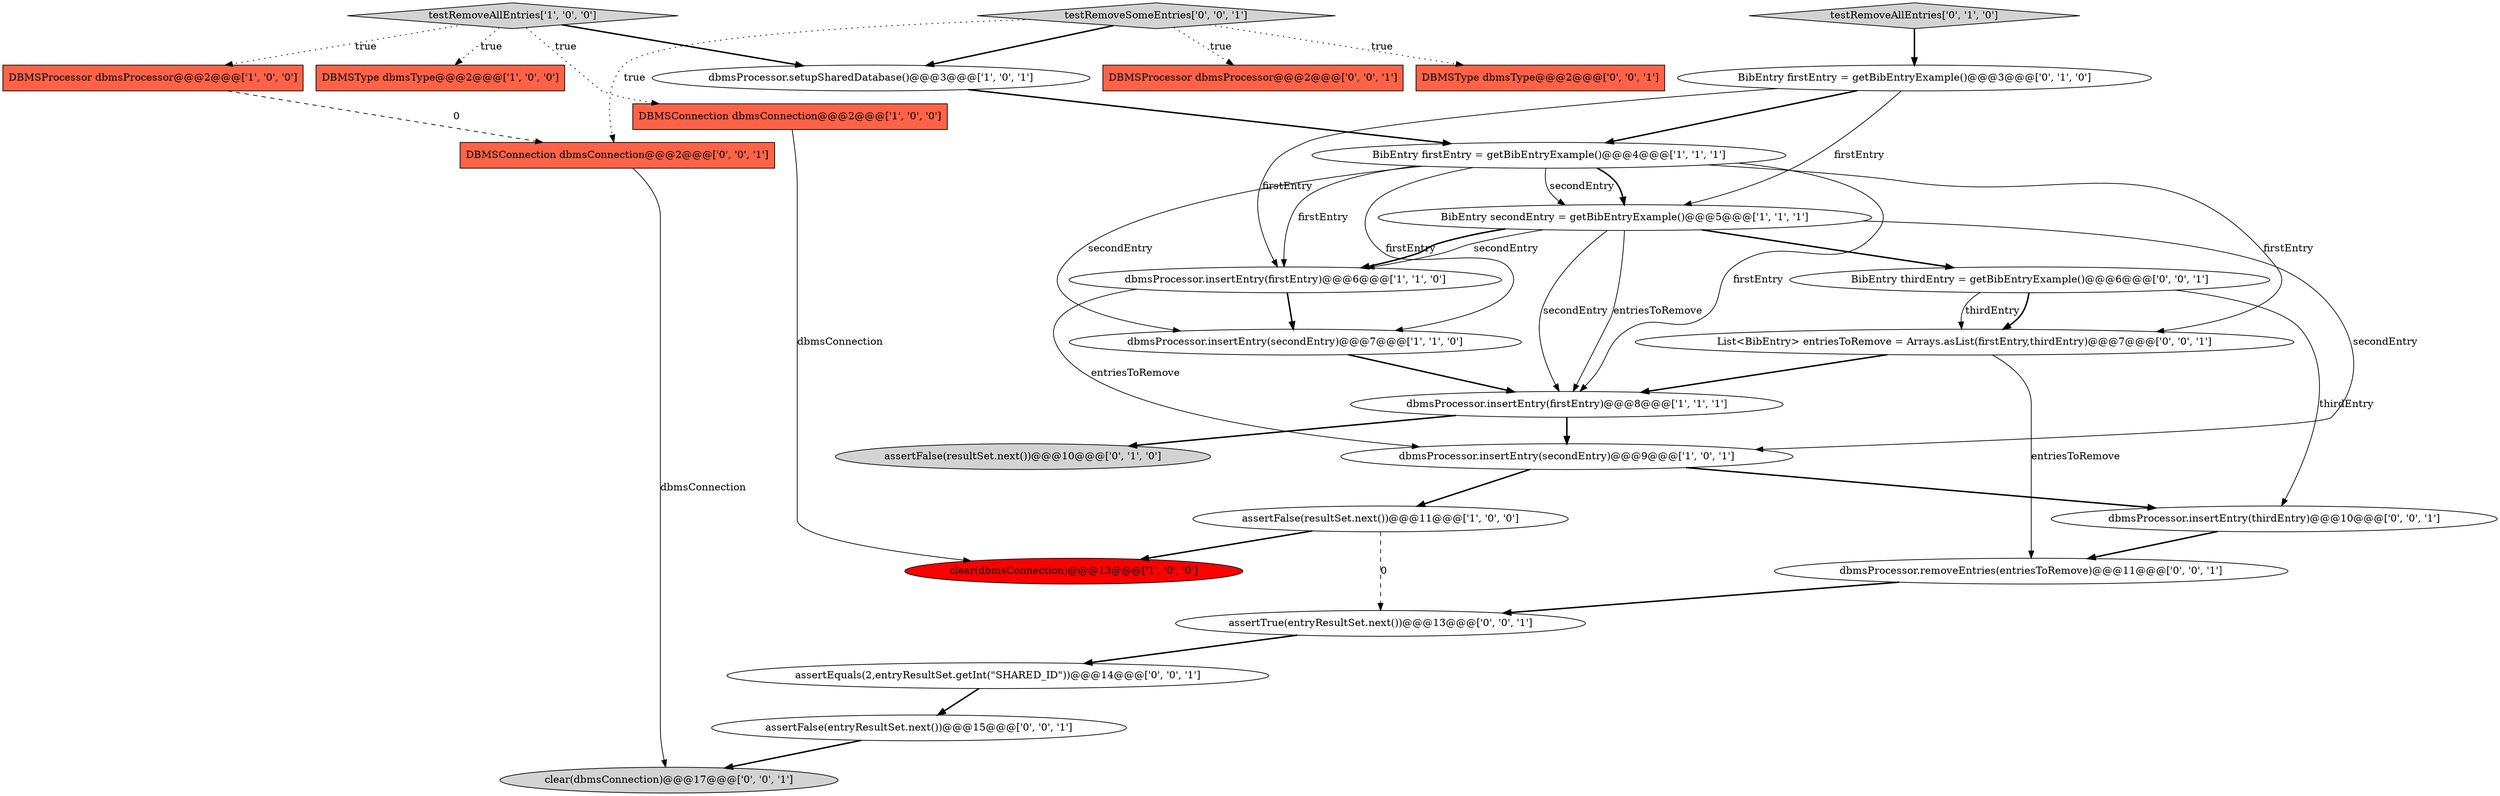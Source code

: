 digraph {
9 [style = filled, label = "dbmsProcessor.insertEntry(secondEntry)@@@7@@@['1', '1', '0']", fillcolor = white, shape = ellipse image = "AAA0AAABBB1BBB"];
23 [style = filled, label = "DBMSProcessor dbmsProcessor@@@2@@@['0', '0', '1']", fillcolor = tomato, shape = box image = "AAA0AAABBB3BBB"];
2 [style = filled, label = "BibEntry firstEntry = getBibEntryExample()@@@4@@@['1', '1', '1']", fillcolor = white, shape = ellipse image = "AAA0AAABBB1BBB"];
14 [style = filled, label = "assertFalse(resultSet.next())@@@10@@@['0', '1', '0']", fillcolor = lightgray, shape = ellipse image = "AAA0AAABBB2BBB"];
18 [style = filled, label = "DBMSType dbmsType@@@2@@@['0', '0', '1']", fillcolor = tomato, shape = box image = "AAA0AAABBB3BBB"];
12 [style = filled, label = "dbmsProcessor.setupSharedDatabase()@@@3@@@['1', '0', '1']", fillcolor = white, shape = ellipse image = "AAA0AAABBB1BBB"];
4 [style = filled, label = "testRemoveAllEntries['1', '0', '0']", fillcolor = lightgray, shape = diamond image = "AAA0AAABBB1BBB"];
0 [style = filled, label = "DBMSConnection dbmsConnection@@@2@@@['1', '0', '0']", fillcolor = tomato, shape = box image = "AAA0AAABBB1BBB"];
22 [style = filled, label = "clear(dbmsConnection)@@@17@@@['0', '0', '1']", fillcolor = lightgray, shape = ellipse image = "AAA0AAABBB3BBB"];
7 [style = filled, label = "DBMSProcessor dbmsProcessor@@@2@@@['1', '0', '0']", fillcolor = tomato, shape = box image = "AAA1AAABBB1BBB"];
24 [style = filled, label = "testRemoveSomeEntries['0', '0', '1']", fillcolor = lightgray, shape = diamond image = "AAA0AAABBB3BBB"];
11 [style = filled, label = "dbmsProcessor.insertEntry(firstEntry)@@@6@@@['1', '1', '0']", fillcolor = white, shape = ellipse image = "AAA0AAABBB1BBB"];
13 [style = filled, label = "BibEntry firstEntry = getBibEntryExample()@@@3@@@['0', '1', '0']", fillcolor = white, shape = ellipse image = "AAA0AAABBB2BBB"];
16 [style = filled, label = "assertTrue(entryResultSet.next())@@@13@@@['0', '0', '1']", fillcolor = white, shape = ellipse image = "AAA0AAABBB3BBB"];
10 [style = filled, label = "assertFalse(resultSet.next())@@@11@@@['1', '0', '0']", fillcolor = white, shape = ellipse image = "AAA0AAABBB1BBB"];
6 [style = filled, label = "dbmsProcessor.insertEntry(secondEntry)@@@9@@@['1', '0', '1']", fillcolor = white, shape = ellipse image = "AAA0AAABBB1BBB"];
19 [style = filled, label = "dbmsProcessor.insertEntry(thirdEntry)@@@10@@@['0', '0', '1']", fillcolor = white, shape = ellipse image = "AAA0AAABBB3BBB"];
21 [style = filled, label = "List<BibEntry> entriesToRemove = Arrays.asList(firstEntry,thirdEntry)@@@7@@@['0', '0', '1']", fillcolor = white, shape = ellipse image = "AAA0AAABBB3BBB"];
1 [style = filled, label = "dbmsProcessor.insertEntry(firstEntry)@@@8@@@['1', '1', '1']", fillcolor = white, shape = ellipse image = "AAA0AAABBB1BBB"];
17 [style = filled, label = "assertEquals(2,entryResultSet.getInt(\"SHARED_ID\"))@@@14@@@['0', '0', '1']", fillcolor = white, shape = ellipse image = "AAA0AAABBB3BBB"];
3 [style = filled, label = "clear(dbmsConnection)@@@13@@@['1', '0', '0']", fillcolor = red, shape = ellipse image = "AAA1AAABBB1BBB"];
8 [style = filled, label = "BibEntry secondEntry = getBibEntryExample()@@@5@@@['1', '1', '1']", fillcolor = white, shape = ellipse image = "AAA0AAABBB1BBB"];
20 [style = filled, label = "dbmsProcessor.removeEntries(entriesToRemove)@@@11@@@['0', '0', '1']", fillcolor = white, shape = ellipse image = "AAA0AAABBB3BBB"];
15 [style = filled, label = "testRemoveAllEntries['0', '1', '0']", fillcolor = lightgray, shape = diamond image = "AAA0AAABBB2BBB"];
26 [style = filled, label = "DBMSConnection dbmsConnection@@@2@@@['0', '0', '1']", fillcolor = tomato, shape = box image = "AAA0AAABBB3BBB"];
27 [style = filled, label = "assertFalse(entryResultSet.next())@@@15@@@['0', '0', '1']", fillcolor = white, shape = ellipse image = "AAA0AAABBB3BBB"];
5 [style = filled, label = "DBMSType dbmsType@@@2@@@['1', '0', '0']", fillcolor = tomato, shape = box image = "AAA0AAABBB1BBB"];
25 [style = filled, label = "BibEntry thirdEntry = getBibEntryExample()@@@6@@@['0', '0', '1']", fillcolor = white, shape = ellipse image = "AAA0AAABBB3BBB"];
25->19 [style = solid, label="thirdEntry"];
4->5 [style = dotted, label="true"];
24->12 [style = bold, label=""];
15->13 [style = bold, label=""];
2->8 [style = solid, label="secondEntry"];
13->11 [style = solid, label="firstEntry"];
19->20 [style = bold, label=""];
4->0 [style = dotted, label="true"];
25->21 [style = solid, label="thirdEntry"];
4->7 [style = dotted, label="true"];
2->9 [style = solid, label="firstEntry"];
10->3 [style = bold, label=""];
6->19 [style = bold, label=""];
16->17 [style = bold, label=""];
2->9 [style = solid, label="secondEntry"];
0->3 [style = solid, label="dbmsConnection"];
11->9 [style = bold, label=""];
27->22 [style = bold, label=""];
11->6 [style = solid, label="entriesToRemove"];
8->6 [style = solid, label="secondEntry"];
8->1 [style = solid, label="entriesToRemove"];
2->11 [style = solid, label="firstEntry"];
12->2 [style = bold, label=""];
1->6 [style = bold, label=""];
13->8 [style = solid, label="firstEntry"];
20->16 [style = bold, label=""];
8->11 [style = solid, label="secondEntry"];
8->1 [style = solid, label="secondEntry"];
24->23 [style = dotted, label="true"];
24->26 [style = dotted, label="true"];
6->10 [style = bold, label=""];
21->1 [style = bold, label=""];
4->12 [style = bold, label=""];
1->14 [style = bold, label=""];
2->21 [style = solid, label="firstEntry"];
21->20 [style = solid, label="entriesToRemove"];
10->16 [style = dashed, label="0"];
2->1 [style = solid, label="firstEntry"];
17->27 [style = bold, label=""];
26->22 [style = solid, label="dbmsConnection"];
9->1 [style = bold, label=""];
7->26 [style = dashed, label="0"];
8->11 [style = bold, label=""];
8->25 [style = bold, label=""];
24->18 [style = dotted, label="true"];
25->21 [style = bold, label=""];
2->8 [style = bold, label=""];
13->2 [style = bold, label=""];
}
